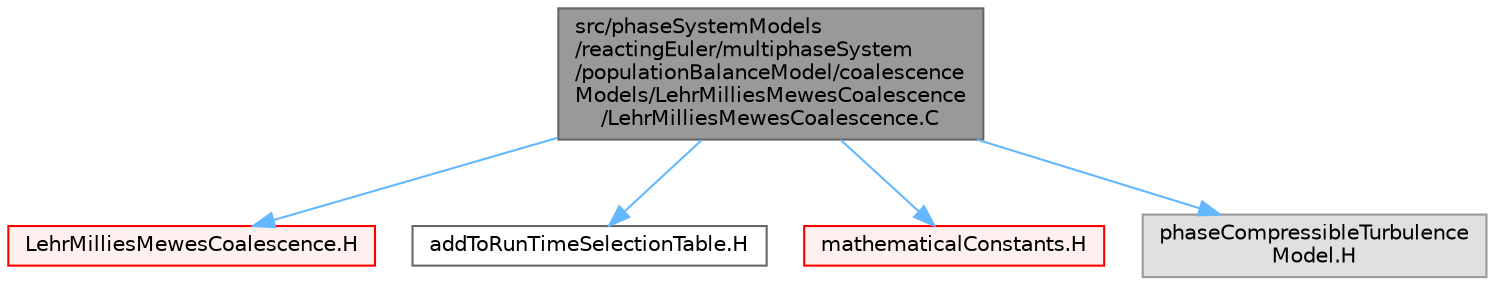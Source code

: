 digraph "src/phaseSystemModels/reactingEuler/multiphaseSystem/populationBalanceModel/coalescenceModels/LehrMilliesMewesCoalescence/LehrMilliesMewesCoalescence.C"
{
 // LATEX_PDF_SIZE
  bgcolor="transparent";
  edge [fontname=Helvetica,fontsize=10,labelfontname=Helvetica,labelfontsize=10];
  node [fontname=Helvetica,fontsize=10,shape=box,height=0.2,width=0.4];
  Node1 [id="Node000001",label="src/phaseSystemModels\l/reactingEuler/multiphaseSystem\l/populationBalanceModel/coalescence\lModels/LehrMilliesMewesCoalescence\l/LehrMilliesMewesCoalescence.C",height=0.2,width=0.4,color="gray40", fillcolor="grey60", style="filled", fontcolor="black",tooltip=" "];
  Node1 -> Node2 [id="edge1_Node000001_Node000002",color="steelblue1",style="solid",tooltip=" "];
  Node2 [id="Node000002",label="LehrMilliesMewesCoalescence.H",height=0.2,width=0.4,color="red", fillcolor="#FFF0F0", style="filled",URL="$LehrMilliesMewesCoalescence_8H.html",tooltip=" "];
  Node1 -> Node400 [id="edge2_Node000001_Node000400",color="steelblue1",style="solid",tooltip=" "];
  Node400 [id="Node000400",label="addToRunTimeSelectionTable.H",height=0.2,width=0.4,color="grey40", fillcolor="white", style="filled",URL="$addToRunTimeSelectionTable_8H.html",tooltip="Macros for easy insertion into run-time selection tables."];
  Node1 -> Node401 [id="edge3_Node000001_Node000401",color="steelblue1",style="solid",tooltip=" "];
  Node401 [id="Node000401",label="mathematicalConstants.H",height=0.2,width=0.4,color="red", fillcolor="#FFF0F0", style="filled",URL="$mathematicalConstants_8H.html",tooltip=" "];
  Node1 -> Node402 [id="edge4_Node000001_Node000402",color="steelblue1",style="solid",tooltip=" "];
  Node402 [id="Node000402",label="phaseCompressibleTurbulence\lModel.H",height=0.2,width=0.4,color="grey60", fillcolor="#E0E0E0", style="filled",tooltip=" "];
}
